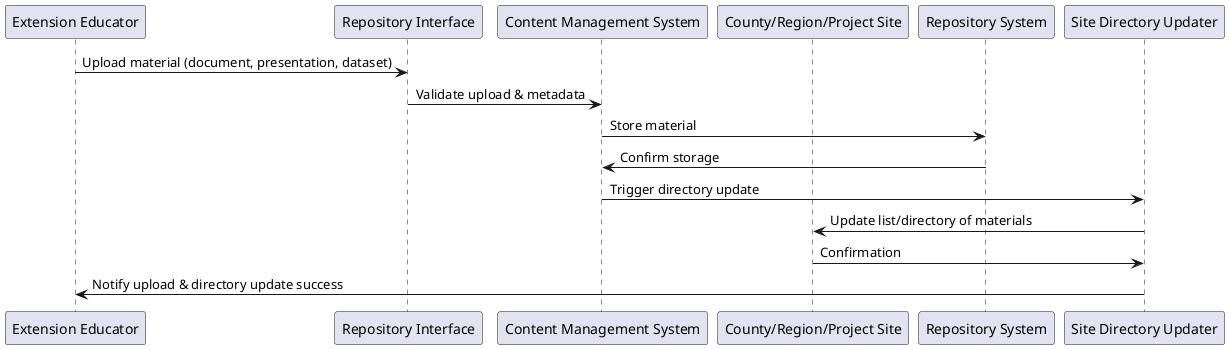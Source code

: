 @startuml
participant "Extension Educator" as Educator
participant "Repository Interface" as Interface
participant "Content Management System" as CMS
participant "County/Region/Project Site" as Site
participant "Repository System" as RepoSystem
participant "Site Directory Updater" as Updater

Educator -> Interface: Upload material (document, presentation, dataset)
Interface -> CMS: Validate upload & metadata
CMS -> RepoSystem: Store material
RepoSystem -> CMS: Confirm storage
CMS -> Updater: Trigger directory update
Updater -> Site: Update list/directory of materials
Site -> Updater: Confirmation
Updater -> Educator: Notify upload & directory update success

@enduml